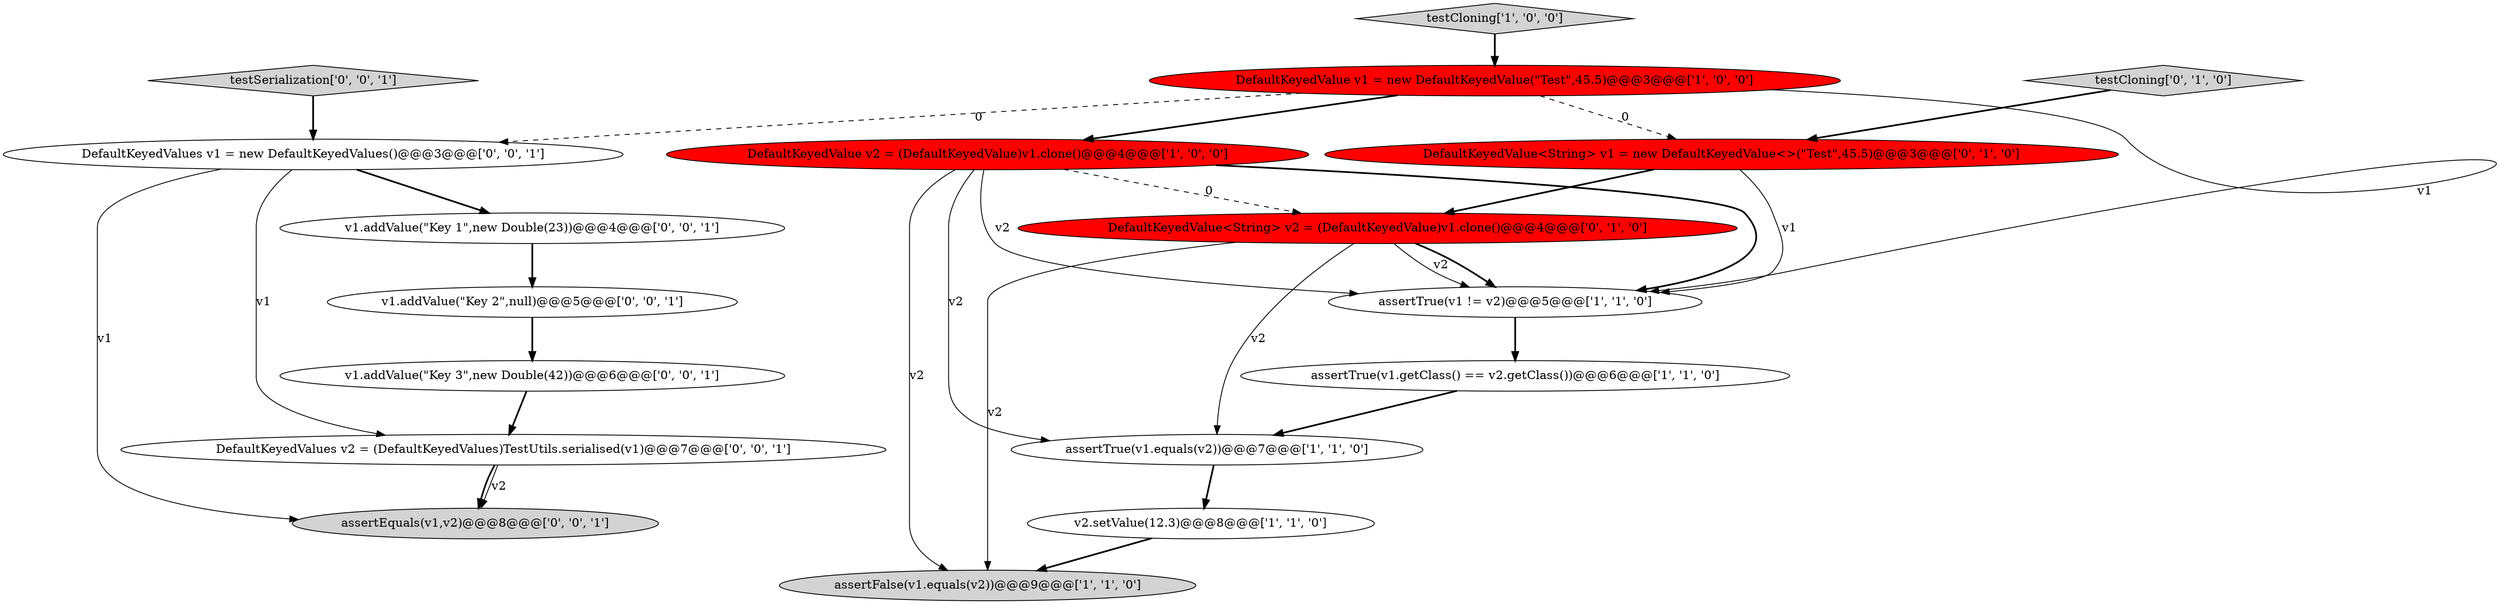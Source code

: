 digraph {
4 [style = filled, label = "assertTrue(v1.getClass() == v2.getClass())@@@6@@@['1', '1', '0']", fillcolor = white, shape = ellipse image = "AAA0AAABBB1BBB"];
12 [style = filled, label = "DefaultKeyedValues v1 = new DefaultKeyedValues()@@@3@@@['0', '0', '1']", fillcolor = white, shape = ellipse image = "AAA0AAABBB3BBB"];
6 [style = filled, label = "testCloning['1', '0', '0']", fillcolor = lightgray, shape = diamond image = "AAA0AAABBB1BBB"];
0 [style = filled, label = "assertTrue(v1.equals(v2))@@@7@@@['1', '1', '0']", fillcolor = white, shape = ellipse image = "AAA0AAABBB1BBB"];
1 [style = filled, label = "DefaultKeyedValue v1 = new DefaultKeyedValue(\"Test\",45.5)@@@3@@@['1', '0', '0']", fillcolor = red, shape = ellipse image = "AAA1AAABBB1BBB"];
3 [style = filled, label = "DefaultKeyedValue v2 = (DefaultKeyedValue)v1.clone()@@@4@@@['1', '0', '0']", fillcolor = red, shape = ellipse image = "AAA1AAABBB1BBB"];
9 [style = filled, label = "testCloning['0', '1', '0']", fillcolor = lightgray, shape = diamond image = "AAA0AAABBB2BBB"];
2 [style = filled, label = "v2.setValue(12.3)@@@8@@@['1', '1', '0']", fillcolor = white, shape = ellipse image = "AAA0AAABBB1BBB"];
7 [style = filled, label = "assertTrue(v1 != v2)@@@5@@@['1', '1', '0']", fillcolor = white, shape = ellipse image = "AAA0AAABBB1BBB"];
13 [style = filled, label = "v1.addValue(\"Key 2\",null)@@@5@@@['0', '0', '1']", fillcolor = white, shape = ellipse image = "AAA0AAABBB3BBB"];
14 [style = filled, label = "v1.addValue(\"Key 3\",new Double(42))@@@6@@@['0', '0', '1']", fillcolor = white, shape = ellipse image = "AAA0AAABBB3BBB"];
16 [style = filled, label = "assertEquals(v1,v2)@@@8@@@['0', '0', '1']", fillcolor = lightgray, shape = ellipse image = "AAA0AAABBB3BBB"];
15 [style = filled, label = "DefaultKeyedValues v2 = (DefaultKeyedValues)TestUtils.serialised(v1)@@@7@@@['0', '0', '1']", fillcolor = white, shape = ellipse image = "AAA0AAABBB3BBB"];
17 [style = filled, label = "v1.addValue(\"Key 1\",new Double(23))@@@4@@@['0', '0', '1']", fillcolor = white, shape = ellipse image = "AAA0AAABBB3BBB"];
5 [style = filled, label = "assertFalse(v1.equals(v2))@@@9@@@['1', '1', '0']", fillcolor = lightgray, shape = ellipse image = "AAA0AAABBB1BBB"];
8 [style = filled, label = "DefaultKeyedValue<String> v2 = (DefaultKeyedValue)v1.clone()@@@4@@@['0', '1', '0']", fillcolor = red, shape = ellipse image = "AAA1AAABBB2BBB"];
11 [style = filled, label = "testSerialization['0', '0', '1']", fillcolor = lightgray, shape = diamond image = "AAA0AAABBB3BBB"];
10 [style = filled, label = "DefaultKeyedValue<String> v1 = new DefaultKeyedValue<>(\"Test\",45.5)@@@3@@@['0', '1', '0']", fillcolor = red, shape = ellipse image = "AAA1AAABBB2BBB"];
2->5 [style = bold, label=""];
8->7 [style = solid, label="v2"];
0->2 [style = bold, label=""];
12->17 [style = bold, label=""];
1->3 [style = bold, label=""];
10->7 [style = solid, label="v1"];
8->0 [style = solid, label="v2"];
11->12 [style = bold, label=""];
3->0 [style = solid, label="v2"];
12->16 [style = solid, label="v1"];
7->4 [style = bold, label=""];
9->10 [style = bold, label=""];
1->10 [style = dashed, label="0"];
15->16 [style = bold, label=""];
3->5 [style = solid, label="v2"];
8->7 [style = bold, label=""];
4->0 [style = bold, label=""];
6->1 [style = bold, label=""];
1->7 [style = solid, label="v1"];
1->12 [style = dashed, label="0"];
10->8 [style = bold, label=""];
15->16 [style = solid, label="v2"];
3->7 [style = bold, label=""];
12->15 [style = solid, label="v1"];
3->8 [style = dashed, label="0"];
14->15 [style = bold, label=""];
17->13 [style = bold, label=""];
13->14 [style = bold, label=""];
8->5 [style = solid, label="v2"];
3->7 [style = solid, label="v2"];
}
